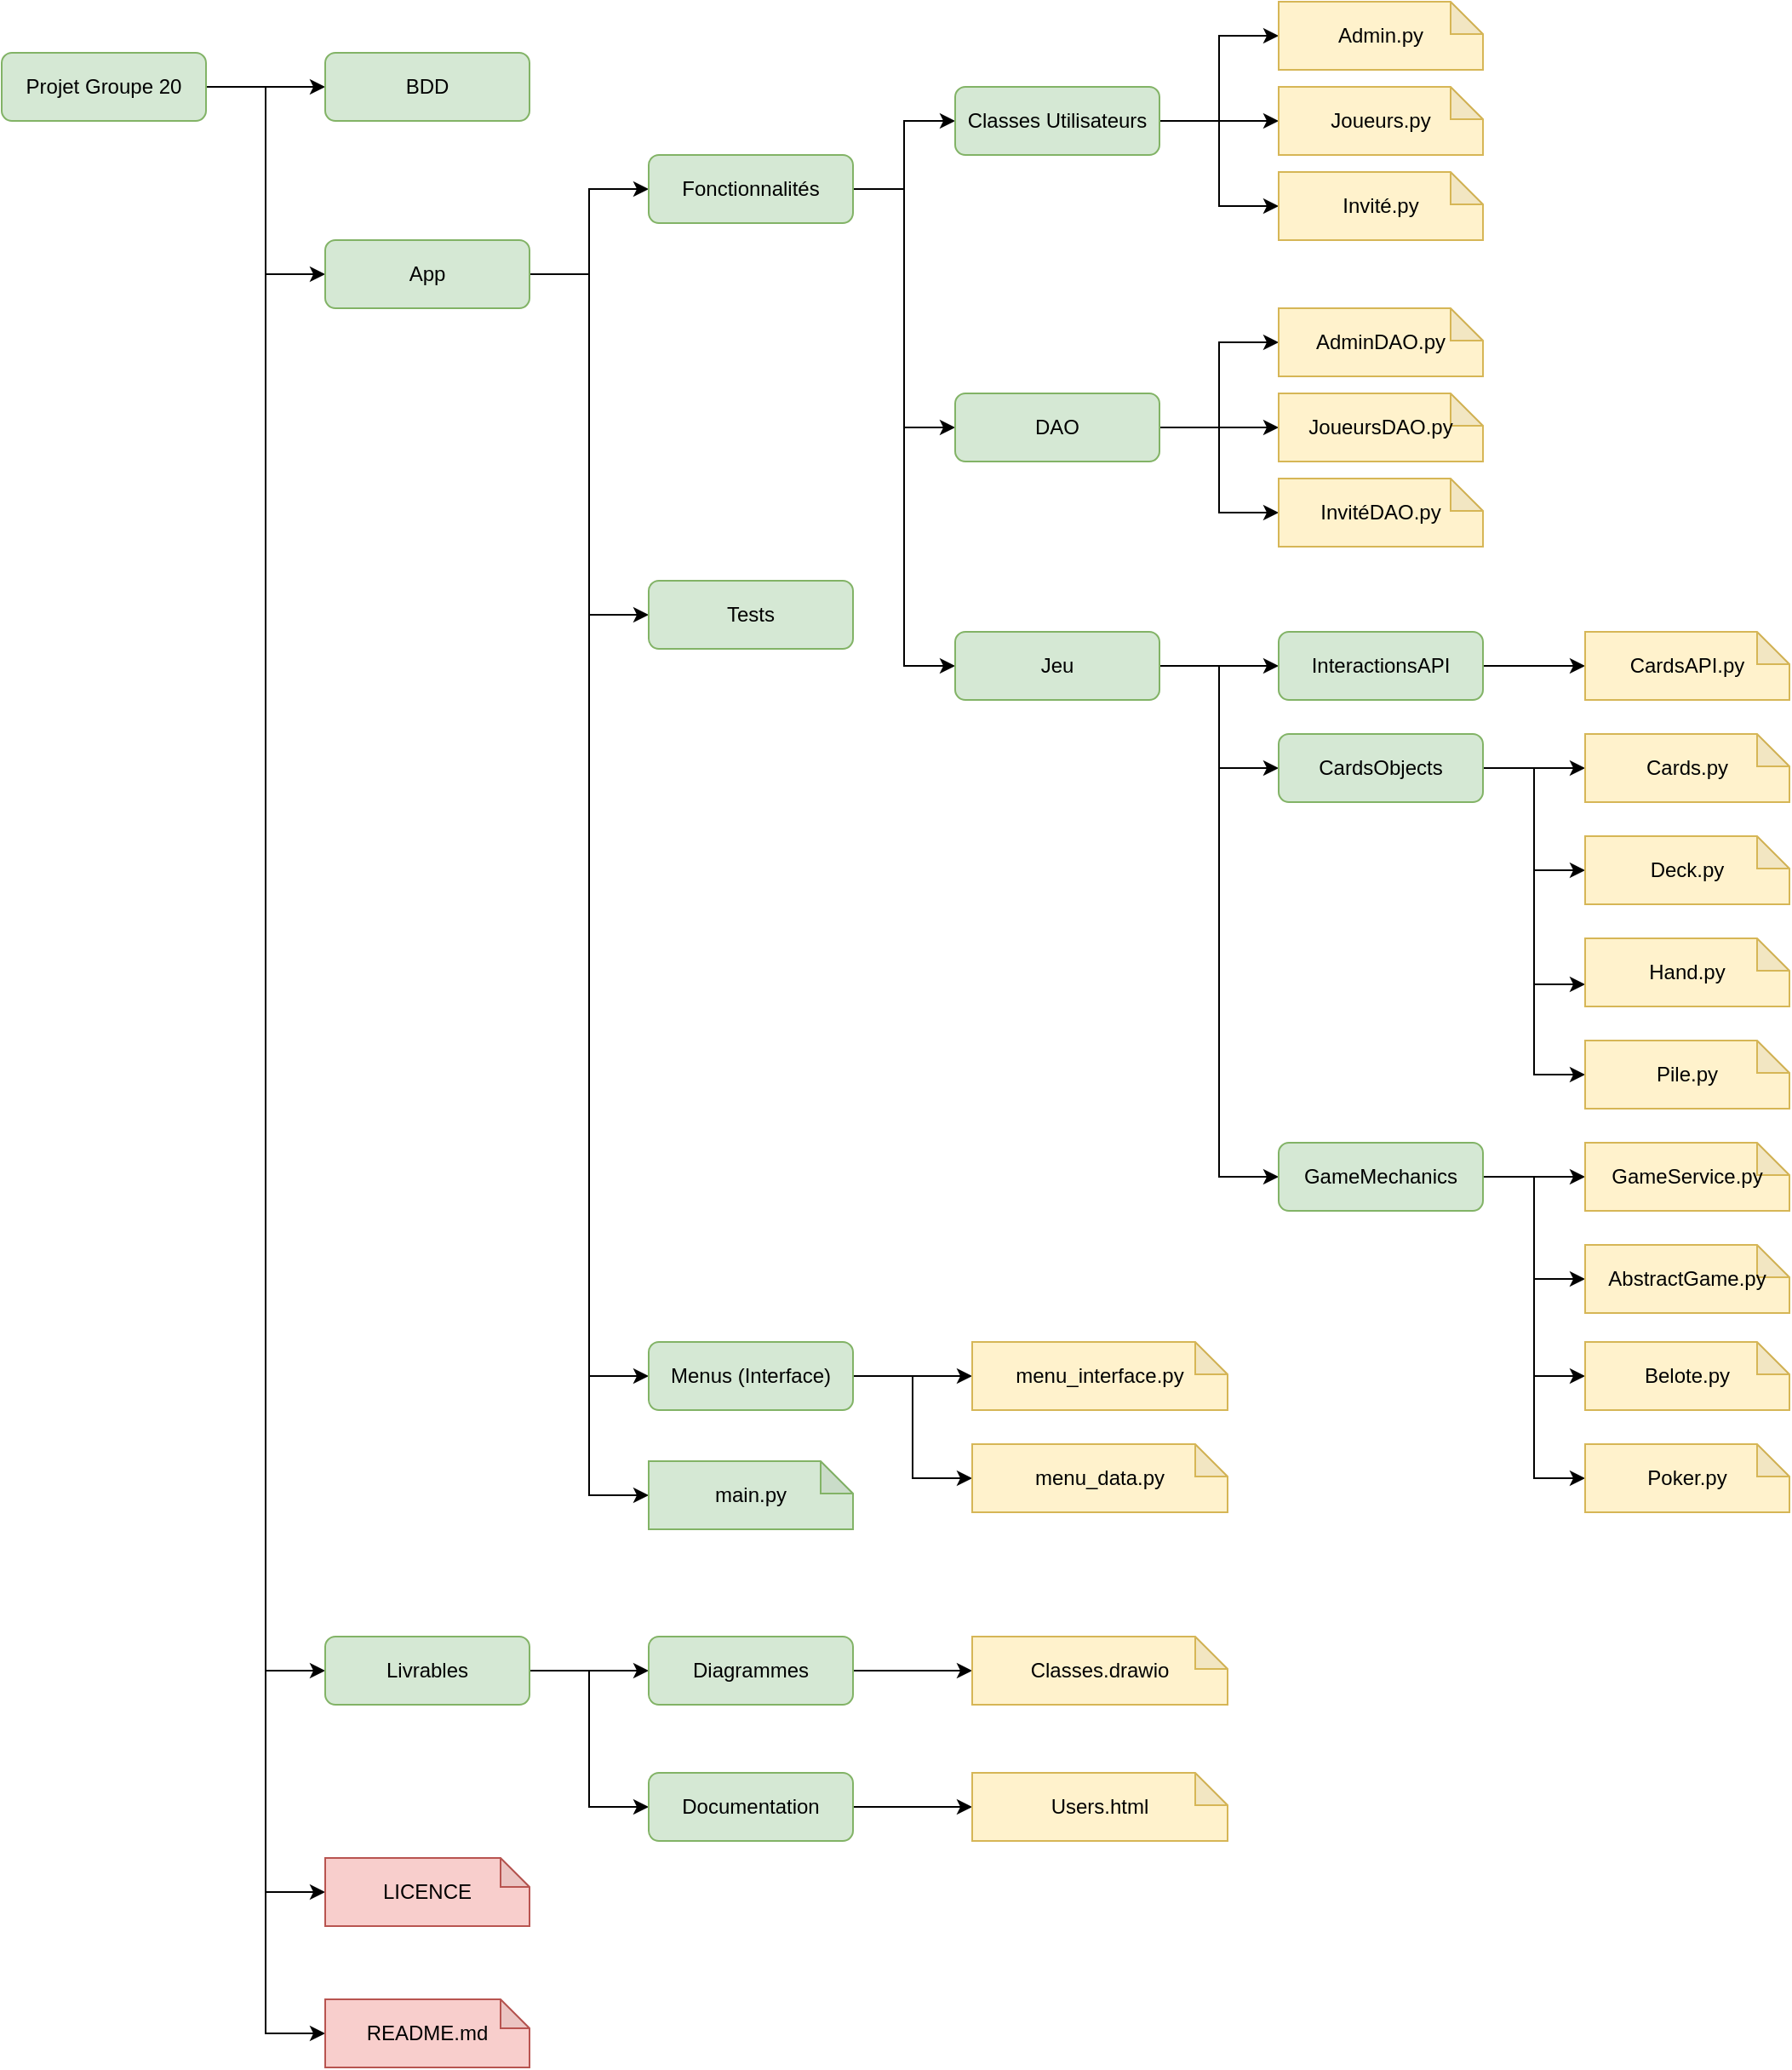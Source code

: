 <mxfile version="13.7.7" type="gitlab">
  <diagram id="L78k47U69HLxivYjufpT" name="Page-1">
    <mxGraphModel dx="1422" dy="833" grid="1" gridSize="10" guides="1" tooltips="1" connect="1" arrows="1" fold="1" page="1" pageScale="1" pageWidth="1169" pageHeight="1654" math="0" shadow="0">
      <root>
        <mxCell id="0" />
        <mxCell id="1" parent="0" />
        <mxCell id="8Qk3gI1zRfMAFnqxJvFZ-7" style="edgeStyle=orthogonalEdgeStyle;rounded=0;orthogonalLoop=1;jettySize=auto;html=1;exitX=1;exitY=0.5;exitDx=0;exitDy=0;entryX=0;entryY=0.5;entryDx=0;entryDy=0;" parent="1" source="8Qk3gI1zRfMAFnqxJvFZ-1" target="8Qk3gI1zRfMAFnqxJvFZ-2" edge="1">
          <mxGeometry relative="1" as="geometry" />
        </mxCell>
        <mxCell id="8Qk3gI1zRfMAFnqxJvFZ-8" style="edgeStyle=orthogonalEdgeStyle;rounded=0;orthogonalLoop=1;jettySize=auto;html=1;exitX=1;exitY=0.5;exitDx=0;exitDy=0;entryX=0;entryY=0.5;entryDx=0;entryDy=0;" parent="1" source="8Qk3gI1zRfMAFnqxJvFZ-1" target="8Qk3gI1zRfMAFnqxJvFZ-3" edge="1">
          <mxGeometry relative="1" as="geometry" />
        </mxCell>
        <mxCell id="8Qk3gI1zRfMAFnqxJvFZ-9" style="edgeStyle=orthogonalEdgeStyle;rounded=0;orthogonalLoop=1;jettySize=auto;html=1;exitX=1;exitY=0.5;exitDx=0;exitDy=0;entryX=0;entryY=0.5;entryDx=0;entryDy=0;" parent="1" source="8Qk3gI1zRfMAFnqxJvFZ-1" target="8Qk3gI1zRfMAFnqxJvFZ-4" edge="1">
          <mxGeometry relative="1" as="geometry" />
        </mxCell>
        <mxCell id="8Qk3gI1zRfMAFnqxJvFZ-20" style="edgeStyle=orthogonalEdgeStyle;rounded=0;orthogonalLoop=1;jettySize=auto;html=1;exitX=1;exitY=0.5;exitDx=0;exitDy=0;entryX=0;entryY=0.5;entryDx=0;entryDy=0;entryPerimeter=0;" parent="1" source="8Qk3gI1zRfMAFnqxJvFZ-1" target="8Qk3gI1zRfMAFnqxJvFZ-19" edge="1">
          <mxGeometry relative="1" as="geometry" />
        </mxCell>
        <mxCell id="3epC_5tGNAp-iQS2bgfX-2" style="edgeStyle=orthogonalEdgeStyle;rounded=0;orthogonalLoop=1;jettySize=auto;html=1;exitX=1;exitY=0.5;exitDx=0;exitDy=0;entryX=0;entryY=0.5;entryDx=0;entryDy=0;entryPerimeter=0;" edge="1" parent="1" source="8Qk3gI1zRfMAFnqxJvFZ-1" target="3epC_5tGNAp-iQS2bgfX-1">
          <mxGeometry relative="1" as="geometry" />
        </mxCell>
        <mxCell id="8Qk3gI1zRfMAFnqxJvFZ-1" value="Projet Groupe 20" style="rounded=1;whiteSpace=wrap;html=1;fillColor=#d5e8d4;strokeColor=#82b366;" parent="1" vertex="1">
          <mxGeometry x="50" y="70" width="120" height="40" as="geometry" />
        </mxCell>
        <mxCell id="8Qk3gI1zRfMAFnqxJvFZ-2" value="BDD" style="rounded=1;whiteSpace=wrap;html=1;fillColor=#d5e8d4;strokeColor=#82b366;" parent="1" vertex="1">
          <mxGeometry x="240" y="70" width="120" height="40" as="geometry" />
        </mxCell>
        <mxCell id="8Qk3gI1zRfMAFnqxJvFZ-21" style="edgeStyle=orthogonalEdgeStyle;rounded=0;orthogonalLoop=1;jettySize=auto;html=1;exitX=1;exitY=0.5;exitDx=0;exitDy=0;entryX=0;entryY=0.5;entryDx=0;entryDy=0;" parent="1" source="8Qk3gI1zRfMAFnqxJvFZ-3" target="8Qk3gI1zRfMAFnqxJvFZ-12" edge="1">
          <mxGeometry relative="1" as="geometry" />
        </mxCell>
        <mxCell id="8Qk3gI1zRfMAFnqxJvFZ-24" style="edgeStyle=orthogonalEdgeStyle;rounded=0;orthogonalLoop=1;jettySize=auto;html=1;exitX=1;exitY=0.5;exitDx=0;exitDy=0;entryX=0;entryY=0.5;entryDx=0;entryDy=0;" parent="1" source="8Qk3gI1zRfMAFnqxJvFZ-3" target="8Qk3gI1zRfMAFnqxJvFZ-16" edge="1">
          <mxGeometry relative="1" as="geometry" />
        </mxCell>
        <mxCell id="8Qk3gI1zRfMAFnqxJvFZ-25" style="edgeStyle=orthogonalEdgeStyle;rounded=0;orthogonalLoop=1;jettySize=auto;html=1;exitX=1;exitY=0.5;exitDx=0;exitDy=0;entryX=0;entryY=0.5;entryDx=0;entryDy=0;entryPerimeter=0;" parent="1" source="8Qk3gI1zRfMAFnqxJvFZ-3" target="8Qk3gI1zRfMAFnqxJvFZ-17" edge="1">
          <mxGeometry relative="1" as="geometry" />
        </mxCell>
        <mxCell id="8Qk3gI1zRfMAFnqxJvFZ-28" style="edgeStyle=orthogonalEdgeStyle;rounded=0;orthogonalLoop=1;jettySize=auto;html=1;exitX=1;exitY=0.5;exitDx=0;exitDy=0;entryX=0;entryY=0.5;entryDx=0;entryDy=0;" parent="1" source="8Qk3gI1zRfMAFnqxJvFZ-3" target="8Qk3gI1zRfMAFnqxJvFZ-14" edge="1">
          <mxGeometry relative="1" as="geometry" />
        </mxCell>
        <mxCell id="8Qk3gI1zRfMAFnqxJvFZ-3" value="App" style="rounded=1;whiteSpace=wrap;html=1;fillColor=#d5e8d4;strokeColor=#82b366;" parent="1" vertex="1">
          <mxGeometry x="240" y="180" width="120" height="40" as="geometry" />
        </mxCell>
        <mxCell id="8Qk3gI1zRfMAFnqxJvFZ-10" style="edgeStyle=orthogonalEdgeStyle;rounded=0;orthogonalLoop=1;jettySize=auto;html=1;exitX=1;exitY=0.5;exitDx=0;exitDy=0;entryX=0;entryY=0.5;entryDx=0;entryDy=0;" parent="1" source="8Qk3gI1zRfMAFnqxJvFZ-4" target="8Qk3gI1zRfMAFnqxJvFZ-5" edge="1">
          <mxGeometry relative="1" as="geometry" />
        </mxCell>
        <mxCell id="8Qk3gI1zRfMAFnqxJvFZ-11" style="edgeStyle=orthogonalEdgeStyle;rounded=0;orthogonalLoop=1;jettySize=auto;html=1;exitX=1;exitY=0.5;exitDx=0;exitDy=0;entryX=0;entryY=0.5;entryDx=0;entryDy=0;" parent="1" source="8Qk3gI1zRfMAFnqxJvFZ-4" target="8Qk3gI1zRfMAFnqxJvFZ-6" edge="1">
          <mxGeometry relative="1" as="geometry" />
        </mxCell>
        <mxCell id="8Qk3gI1zRfMAFnqxJvFZ-4" value="Livrables" style="rounded=1;whiteSpace=wrap;html=1;fillColor=#d5e8d4;strokeColor=#82b366;" parent="1" vertex="1">
          <mxGeometry x="240" y="1000" width="120" height="40" as="geometry" />
        </mxCell>
        <mxCell id="8Qk3gI1zRfMAFnqxJvFZ-43" style="edgeStyle=orthogonalEdgeStyle;rounded=0;orthogonalLoop=1;jettySize=auto;html=1;exitX=1;exitY=0.5;exitDx=0;exitDy=0;entryX=0;entryY=0.5;entryDx=0;entryDy=0;entryPerimeter=0;" parent="1" source="8Qk3gI1zRfMAFnqxJvFZ-5" target="8Qk3gI1zRfMAFnqxJvFZ-42" edge="1">
          <mxGeometry relative="1" as="geometry" />
        </mxCell>
        <mxCell id="8Qk3gI1zRfMAFnqxJvFZ-5" value="Diagrammes" style="rounded=1;whiteSpace=wrap;html=1;fillColor=#d5e8d4;strokeColor=#82b366;" parent="1" vertex="1">
          <mxGeometry x="430" y="1000" width="120" height="40" as="geometry" />
        </mxCell>
        <mxCell id="8Qk3gI1zRfMAFnqxJvFZ-45" style="edgeStyle=orthogonalEdgeStyle;rounded=0;orthogonalLoop=1;jettySize=auto;html=1;exitX=1;exitY=0.5;exitDx=0;exitDy=0;entryX=0;entryY=0.5;entryDx=0;entryDy=0;entryPerimeter=0;" parent="1" source="8Qk3gI1zRfMAFnqxJvFZ-6" target="8Qk3gI1zRfMAFnqxJvFZ-44" edge="1">
          <mxGeometry relative="1" as="geometry" />
        </mxCell>
        <mxCell id="8Qk3gI1zRfMAFnqxJvFZ-6" value="Documentation" style="rounded=1;whiteSpace=wrap;html=1;fillColor=#d5e8d4;strokeColor=#82b366;" parent="1" vertex="1">
          <mxGeometry x="430" y="1080" width="120" height="40" as="geometry" />
        </mxCell>
        <mxCell id="3epC_5tGNAp-iQS2bgfX-10" style="edgeStyle=orthogonalEdgeStyle;rounded=0;orthogonalLoop=1;jettySize=auto;html=1;exitX=1;exitY=0.5;exitDx=0;exitDy=0;entryX=0;entryY=0.5;entryDx=0;entryDy=0;" edge="1" parent="1" source="8Qk3gI1zRfMAFnqxJvFZ-12" target="3epC_5tGNAp-iQS2bgfX-6">
          <mxGeometry relative="1" as="geometry" />
        </mxCell>
        <mxCell id="3epC_5tGNAp-iQS2bgfX-12" style="edgeStyle=orthogonalEdgeStyle;rounded=0;orthogonalLoop=1;jettySize=auto;html=1;exitX=1;exitY=0.5;exitDx=0;exitDy=0;entryX=0;entryY=0.5;entryDx=0;entryDy=0;" edge="1" parent="1" source="8Qk3gI1zRfMAFnqxJvFZ-12" target="3epC_5tGNAp-iQS2bgfX-11">
          <mxGeometry relative="1" as="geometry" />
        </mxCell>
        <mxCell id="3epC_5tGNAp-iQS2bgfX-24" style="edgeStyle=orthogonalEdgeStyle;rounded=0;orthogonalLoop=1;jettySize=auto;html=1;exitX=1;exitY=0.5;exitDx=0;exitDy=0;entryX=0;entryY=0.5;entryDx=0;entryDy=0;" edge="1" parent="1" source="8Qk3gI1zRfMAFnqxJvFZ-12" target="3epC_5tGNAp-iQS2bgfX-21">
          <mxGeometry relative="1" as="geometry" />
        </mxCell>
        <mxCell id="8Qk3gI1zRfMAFnqxJvFZ-12" value="Fonctionnalités" style="rounded=1;whiteSpace=wrap;html=1;fillColor=#d5e8d4;strokeColor=#82b366;" parent="1" vertex="1">
          <mxGeometry x="430" y="130" width="120" height="40" as="geometry" />
        </mxCell>
        <mxCell id="8Qk3gI1zRfMAFnqxJvFZ-14" value="Tests" style="rounded=1;whiteSpace=wrap;html=1;fillColor=#d5e8d4;strokeColor=#82b366;" parent="1" vertex="1">
          <mxGeometry x="430" y="380" width="120" height="40" as="geometry" />
        </mxCell>
        <mxCell id="8Qk3gI1zRfMAFnqxJvFZ-34" style="edgeStyle=orthogonalEdgeStyle;rounded=0;orthogonalLoop=1;jettySize=auto;html=1;exitX=1;exitY=0.5;exitDx=0;exitDy=0;entryX=0;entryY=0.5;entryDx=0;entryDy=0;entryPerimeter=0;" parent="1" source="8Qk3gI1zRfMAFnqxJvFZ-16" target="8Qk3gI1zRfMAFnqxJvFZ-31" edge="1">
          <mxGeometry relative="1" as="geometry" />
        </mxCell>
        <mxCell id="8Qk3gI1zRfMAFnqxJvFZ-35" style="edgeStyle=orthogonalEdgeStyle;rounded=0;orthogonalLoop=1;jettySize=auto;html=1;exitX=1;exitY=0.5;exitDx=0;exitDy=0;entryX=0;entryY=0.5;entryDx=0;entryDy=0;entryPerimeter=0;" parent="1" source="8Qk3gI1zRfMAFnqxJvFZ-16" target="8Qk3gI1zRfMAFnqxJvFZ-33" edge="1">
          <mxGeometry relative="1" as="geometry" />
        </mxCell>
        <mxCell id="8Qk3gI1zRfMAFnqxJvFZ-16" value="Menus (Interface)" style="rounded=1;whiteSpace=wrap;html=1;fillColor=#d5e8d4;strokeColor=#82b366;" parent="1" vertex="1">
          <mxGeometry x="430" y="827" width="120" height="40" as="geometry" />
        </mxCell>
        <mxCell id="8Qk3gI1zRfMAFnqxJvFZ-17" value="main.py" style="shape=note;whiteSpace=wrap;html=1;backgroundOutline=1;darkOpacity=0.05;size=19;fillColor=#d5e8d4;strokeColor=#82b366;" parent="1" vertex="1">
          <mxGeometry x="430" y="897" width="120" height="40" as="geometry" />
        </mxCell>
        <mxCell id="8Qk3gI1zRfMAFnqxJvFZ-19" value="LICENCE" style="shape=note;whiteSpace=wrap;html=1;backgroundOutline=1;darkOpacity=0.05;size=17;fillColor=#f8cecc;strokeColor=#b85450;" parent="1" vertex="1">
          <mxGeometry x="240" y="1130" width="120" height="40" as="geometry" />
        </mxCell>
        <mxCell id="8Qk3gI1zRfMAFnqxJvFZ-31" value="menu_interface.py" style="shape=note;whiteSpace=wrap;html=1;backgroundOutline=1;darkOpacity=0.05;size=19;fillColor=#fff2cc;strokeColor=#d6b656;" parent="1" vertex="1">
          <mxGeometry x="620" y="827" width="150" height="40" as="geometry" />
        </mxCell>
        <mxCell id="8Qk3gI1zRfMAFnqxJvFZ-33" value="menu_data.py" style="shape=note;whiteSpace=wrap;html=1;backgroundOutline=1;darkOpacity=0.05;size=19;fillColor=#fff2cc;strokeColor=#d6b656;" parent="1" vertex="1">
          <mxGeometry x="620" y="887" width="150" height="40" as="geometry" />
        </mxCell>
        <mxCell id="8Qk3gI1zRfMAFnqxJvFZ-42" value="Classes.drawio" style="shape=note;whiteSpace=wrap;html=1;backgroundOutline=1;darkOpacity=0.05;size=19;fillColor=#fff2cc;strokeColor=#d6b656;" parent="1" vertex="1">
          <mxGeometry x="620" y="1000" width="150" height="40" as="geometry" />
        </mxCell>
        <mxCell id="8Qk3gI1zRfMAFnqxJvFZ-44" value="Users.html" style="shape=note;whiteSpace=wrap;html=1;backgroundOutline=1;darkOpacity=0.05;size=19;fillColor=#fff2cc;strokeColor=#d6b656;" parent="1" vertex="1">
          <mxGeometry x="620" y="1080" width="150" height="40" as="geometry" />
        </mxCell>
        <mxCell id="3epC_5tGNAp-iQS2bgfX-1" value="README.md" style="shape=note;whiteSpace=wrap;html=1;backgroundOutline=1;darkOpacity=0.05;size=17;fillColor=#f8cecc;strokeColor=#b85450;" vertex="1" parent="1">
          <mxGeometry x="240" y="1213" width="120" height="40" as="geometry" />
        </mxCell>
        <mxCell id="3epC_5tGNAp-iQS2bgfX-3" style="edgeStyle=orthogonalEdgeStyle;rounded=0;orthogonalLoop=1;jettySize=auto;html=1;exitX=1;exitY=0.5;exitDx=0;exitDy=0;entryX=0;entryY=0.5;entryDx=0;entryDy=0;entryPerimeter=0;" edge="1" parent="1" source="3epC_5tGNAp-iQS2bgfX-6" target="3epC_5tGNAp-iQS2bgfX-8">
          <mxGeometry relative="1" as="geometry">
            <mxPoint x="800" y="90" as="targetPoint" />
          </mxGeometry>
        </mxCell>
        <mxCell id="3epC_5tGNAp-iQS2bgfX-5" style="edgeStyle=orthogonalEdgeStyle;rounded=0;orthogonalLoop=1;jettySize=auto;html=1;exitX=1;exitY=0.5;exitDx=0;exitDy=0;entryX=0;entryY=0.5;entryDx=0;entryDy=0;entryPerimeter=0;" edge="1" parent="1" source="3epC_5tGNAp-iQS2bgfX-6" target="3epC_5tGNAp-iQS2bgfX-9">
          <mxGeometry relative="1" as="geometry" />
        </mxCell>
        <mxCell id="3epC_5tGNAp-iQS2bgfX-14" style="edgeStyle=orthogonalEdgeStyle;rounded=0;orthogonalLoop=1;jettySize=auto;html=1;exitX=1;exitY=0.5;exitDx=0;exitDy=0;entryX=0;entryY=0.5;entryDx=0;entryDy=0;entryPerimeter=0;" edge="1" parent="1" source="3epC_5tGNAp-iQS2bgfX-6" target="3epC_5tGNAp-iQS2bgfX-13">
          <mxGeometry relative="1" as="geometry" />
        </mxCell>
        <mxCell id="3epC_5tGNAp-iQS2bgfX-6" value="Classes Utilisateurs" style="rounded=1;whiteSpace=wrap;html=1;fillColor=#d5e8d4;strokeColor=#82b366;" vertex="1" parent="1">
          <mxGeometry x="610" y="90" width="120" height="40" as="geometry" />
        </mxCell>
        <mxCell id="3epC_5tGNAp-iQS2bgfX-8" value="Joueurs.py" style="shape=note;whiteSpace=wrap;html=1;backgroundOutline=1;darkOpacity=0.05;size=19;fillColor=#fff2cc;strokeColor=#d6b656;" vertex="1" parent="1">
          <mxGeometry x="800" y="90" width="120" height="40" as="geometry" />
        </mxCell>
        <mxCell id="3epC_5tGNAp-iQS2bgfX-9" value="Invité.py" style="shape=note;whiteSpace=wrap;html=1;backgroundOutline=1;darkOpacity=0.05;size=19;fillColor=#fff2cc;strokeColor=#d6b656;" vertex="1" parent="1">
          <mxGeometry x="800" y="140" width="120" height="40" as="geometry" />
        </mxCell>
        <mxCell id="3epC_5tGNAp-iQS2bgfX-18" style="edgeStyle=orthogonalEdgeStyle;rounded=0;orthogonalLoop=1;jettySize=auto;html=1;exitX=1;exitY=0.5;exitDx=0;exitDy=0;entryX=0;entryY=0.5;entryDx=0;entryDy=0;entryPerimeter=0;" edge="1" parent="1" source="3epC_5tGNAp-iQS2bgfX-11" target="3epC_5tGNAp-iQS2bgfX-15">
          <mxGeometry relative="1" as="geometry" />
        </mxCell>
        <mxCell id="3epC_5tGNAp-iQS2bgfX-19" style="edgeStyle=orthogonalEdgeStyle;rounded=0;orthogonalLoop=1;jettySize=auto;html=1;exitX=1;exitY=0.5;exitDx=0;exitDy=0;entryX=0;entryY=0.5;entryDx=0;entryDy=0;entryPerimeter=0;" edge="1" parent="1" source="3epC_5tGNAp-iQS2bgfX-11" target="3epC_5tGNAp-iQS2bgfX-17">
          <mxGeometry relative="1" as="geometry" />
        </mxCell>
        <mxCell id="3epC_5tGNAp-iQS2bgfX-20" style="edgeStyle=orthogonalEdgeStyle;rounded=0;orthogonalLoop=1;jettySize=auto;html=1;exitX=1;exitY=0.5;exitDx=0;exitDy=0;entryX=0;entryY=0.5;entryDx=0;entryDy=0;entryPerimeter=0;" edge="1" parent="1" source="3epC_5tGNAp-iQS2bgfX-11" target="3epC_5tGNAp-iQS2bgfX-16">
          <mxGeometry relative="1" as="geometry" />
        </mxCell>
        <mxCell id="3epC_5tGNAp-iQS2bgfX-11" value="DAO" style="rounded=1;whiteSpace=wrap;html=1;fillColor=#d5e8d4;strokeColor=#82b366;" vertex="1" parent="1">
          <mxGeometry x="610" y="270" width="120" height="40" as="geometry" />
        </mxCell>
        <mxCell id="3epC_5tGNAp-iQS2bgfX-13" value="Admin.py" style="shape=note;whiteSpace=wrap;html=1;backgroundOutline=1;darkOpacity=0.05;size=19;fillColor=#fff2cc;strokeColor=#d6b656;" vertex="1" parent="1">
          <mxGeometry x="800" y="40" width="120" height="40" as="geometry" />
        </mxCell>
        <mxCell id="3epC_5tGNAp-iQS2bgfX-15" value="JoueursDAO.py" style="shape=note;whiteSpace=wrap;html=1;backgroundOutline=1;darkOpacity=0.05;size=19;fillColor=#fff2cc;strokeColor=#d6b656;" vertex="1" parent="1">
          <mxGeometry x="800" y="270" width="120" height="40" as="geometry" />
        </mxCell>
        <mxCell id="3epC_5tGNAp-iQS2bgfX-16" value="InvitéDAO.py" style="shape=note;whiteSpace=wrap;html=1;backgroundOutline=1;darkOpacity=0.05;size=19;fillColor=#fff2cc;strokeColor=#d6b656;" vertex="1" parent="1">
          <mxGeometry x="800" y="320" width="120" height="40" as="geometry" />
        </mxCell>
        <mxCell id="3epC_5tGNAp-iQS2bgfX-17" value="AdminDAO.py" style="shape=note;whiteSpace=wrap;html=1;backgroundOutline=1;darkOpacity=0.05;size=19;fillColor=#fff2cc;strokeColor=#d6b656;" vertex="1" parent="1">
          <mxGeometry x="800" y="220" width="120" height="40" as="geometry" />
        </mxCell>
        <mxCell id="3epC_5tGNAp-iQS2bgfX-23" style="edgeStyle=orthogonalEdgeStyle;rounded=0;orthogonalLoop=1;jettySize=auto;html=1;exitX=1;exitY=0.5;exitDx=0;exitDy=0;" edge="1" parent="1" source="3epC_5tGNAp-iQS2bgfX-21" target="3epC_5tGNAp-iQS2bgfX-22">
          <mxGeometry relative="1" as="geometry" />
        </mxCell>
        <mxCell id="3epC_5tGNAp-iQS2bgfX-28" style="edgeStyle=orthogonalEdgeStyle;rounded=0;orthogonalLoop=1;jettySize=auto;html=1;exitX=1;exitY=0.5;exitDx=0;exitDy=0;entryX=0;entryY=0.5;entryDx=0;entryDy=0;" edge="1" parent="1" source="3epC_5tGNAp-iQS2bgfX-21" target="3epC_5tGNAp-iQS2bgfX-27">
          <mxGeometry relative="1" as="geometry" />
        </mxCell>
        <mxCell id="3epC_5tGNAp-iQS2bgfX-39" style="edgeStyle=orthogonalEdgeStyle;rounded=0;orthogonalLoop=1;jettySize=auto;html=1;exitX=1;exitY=0.5;exitDx=0;exitDy=0;entryX=0;entryY=0.5;entryDx=0;entryDy=0;" edge="1" parent="1" source="3epC_5tGNAp-iQS2bgfX-21" target="3epC_5tGNAp-iQS2bgfX-38">
          <mxGeometry relative="1" as="geometry" />
        </mxCell>
        <mxCell id="3epC_5tGNAp-iQS2bgfX-21" value="Jeu" style="rounded=1;whiteSpace=wrap;html=1;fillColor=#d5e8d4;strokeColor=#82b366;" vertex="1" parent="1">
          <mxGeometry x="610" y="410" width="120" height="40" as="geometry" />
        </mxCell>
        <mxCell id="3epC_5tGNAp-iQS2bgfX-26" style="edgeStyle=orthogonalEdgeStyle;rounded=0;orthogonalLoop=1;jettySize=auto;html=1;exitX=1;exitY=0.5;exitDx=0;exitDy=0;entryX=0;entryY=0.5;entryDx=0;entryDy=0;entryPerimeter=0;" edge="1" parent="1" source="3epC_5tGNAp-iQS2bgfX-22" target="3epC_5tGNAp-iQS2bgfX-25">
          <mxGeometry relative="1" as="geometry" />
        </mxCell>
        <mxCell id="3epC_5tGNAp-iQS2bgfX-22" value="InteractionsAPI" style="rounded=1;whiteSpace=wrap;html=1;fillColor=#d5e8d4;strokeColor=#82b366;" vertex="1" parent="1">
          <mxGeometry x="800" y="410" width="120" height="40" as="geometry" />
        </mxCell>
        <mxCell id="3epC_5tGNAp-iQS2bgfX-25" value="CardsAPI.py" style="shape=note;whiteSpace=wrap;html=1;backgroundOutline=1;darkOpacity=0.05;size=19;fillColor=#fff2cc;strokeColor=#d6b656;" vertex="1" parent="1">
          <mxGeometry x="980" y="410" width="120" height="40" as="geometry" />
        </mxCell>
        <mxCell id="3epC_5tGNAp-iQS2bgfX-32" style="edgeStyle=orthogonalEdgeStyle;rounded=0;orthogonalLoop=1;jettySize=auto;html=1;exitX=1;exitY=0.5;exitDx=0;exitDy=0;entryX=0;entryY=0.5;entryDx=0;entryDy=0;entryPerimeter=0;" edge="1" parent="1" source="3epC_5tGNAp-iQS2bgfX-27" target="3epC_5tGNAp-iQS2bgfX-30">
          <mxGeometry relative="1" as="geometry" />
        </mxCell>
        <mxCell id="3epC_5tGNAp-iQS2bgfX-33" style="edgeStyle=orthogonalEdgeStyle;rounded=0;orthogonalLoop=1;jettySize=auto;html=1;exitX=1;exitY=0.5;exitDx=0;exitDy=0;entryX=0;entryY=0.5;entryDx=0;entryDy=0;entryPerimeter=0;" edge="1" parent="1" source="3epC_5tGNAp-iQS2bgfX-27" target="3epC_5tGNAp-iQS2bgfX-31">
          <mxGeometry relative="1" as="geometry" />
        </mxCell>
        <mxCell id="3epC_5tGNAp-iQS2bgfX-36" style="edgeStyle=orthogonalEdgeStyle;rounded=0;orthogonalLoop=1;jettySize=auto;html=1;exitX=1;exitY=0.5;exitDx=0;exitDy=0;entryX=0;entryY=0.5;entryDx=0;entryDy=0;entryPerimeter=0;" edge="1" parent="1" source="3epC_5tGNAp-iQS2bgfX-27" target="3epC_5tGNAp-iQS2bgfX-35">
          <mxGeometry relative="1" as="geometry" />
        </mxCell>
        <mxCell id="3epC_5tGNAp-iQS2bgfX-37" style="edgeStyle=orthogonalEdgeStyle;rounded=0;orthogonalLoop=1;jettySize=auto;html=1;exitX=1;exitY=0.5;exitDx=0;exitDy=0;entryX=0;entryY=0.675;entryDx=0;entryDy=0;entryPerimeter=0;" edge="1" parent="1" source="3epC_5tGNAp-iQS2bgfX-27" target="3epC_5tGNAp-iQS2bgfX-34">
          <mxGeometry relative="1" as="geometry" />
        </mxCell>
        <mxCell id="3epC_5tGNAp-iQS2bgfX-27" value="CardsObjects" style="rounded=1;whiteSpace=wrap;html=1;fillColor=#d5e8d4;strokeColor=#82b366;" vertex="1" parent="1">
          <mxGeometry x="800" y="470" width="120" height="40" as="geometry" />
        </mxCell>
        <mxCell id="3epC_5tGNAp-iQS2bgfX-30" value="Cards.py" style="shape=note;whiteSpace=wrap;html=1;backgroundOutline=1;darkOpacity=0.05;size=19;fillColor=#fff2cc;strokeColor=#d6b656;" vertex="1" parent="1">
          <mxGeometry x="980" y="470" width="120" height="40" as="geometry" />
        </mxCell>
        <mxCell id="3epC_5tGNAp-iQS2bgfX-31" value="Deck.py" style="shape=note;whiteSpace=wrap;html=1;backgroundOutline=1;darkOpacity=0.05;size=19;fillColor=#fff2cc;strokeColor=#d6b656;" vertex="1" parent="1">
          <mxGeometry x="980" y="530" width="120" height="40" as="geometry" />
        </mxCell>
        <mxCell id="3epC_5tGNAp-iQS2bgfX-34" value="Hand.py" style="shape=note;whiteSpace=wrap;html=1;backgroundOutline=1;darkOpacity=0.05;size=19;fillColor=#fff2cc;strokeColor=#d6b656;" vertex="1" parent="1">
          <mxGeometry x="980" y="590" width="120" height="40" as="geometry" />
        </mxCell>
        <mxCell id="3epC_5tGNAp-iQS2bgfX-35" value="Pile.py" style="shape=note;whiteSpace=wrap;html=1;backgroundOutline=1;darkOpacity=0.05;size=19;fillColor=#fff2cc;strokeColor=#d6b656;" vertex="1" parent="1">
          <mxGeometry x="980" y="650" width="120" height="40" as="geometry" />
        </mxCell>
        <mxCell id="3epC_5tGNAp-iQS2bgfX-44" style="edgeStyle=orthogonalEdgeStyle;rounded=0;orthogonalLoop=1;jettySize=auto;html=1;exitX=1;exitY=0.5;exitDx=0;exitDy=0;entryX=0;entryY=0.5;entryDx=0;entryDy=0;entryPerimeter=0;" edge="1" parent="1" source="3epC_5tGNAp-iQS2bgfX-38" target="3epC_5tGNAp-iQS2bgfX-40">
          <mxGeometry relative="1" as="geometry" />
        </mxCell>
        <mxCell id="3epC_5tGNAp-iQS2bgfX-45" style="edgeStyle=orthogonalEdgeStyle;rounded=0;orthogonalLoop=1;jettySize=auto;html=1;exitX=1;exitY=0.5;exitDx=0;exitDy=0;entryX=0;entryY=0.5;entryDx=0;entryDy=0;entryPerimeter=0;" edge="1" parent="1" source="3epC_5tGNAp-iQS2bgfX-38" target="3epC_5tGNAp-iQS2bgfX-41">
          <mxGeometry relative="1" as="geometry" />
        </mxCell>
        <mxCell id="3epC_5tGNAp-iQS2bgfX-46" style="edgeStyle=orthogonalEdgeStyle;rounded=0;orthogonalLoop=1;jettySize=auto;html=1;exitX=1;exitY=0.5;exitDx=0;exitDy=0;entryX=0;entryY=0.5;entryDx=0;entryDy=0;entryPerimeter=0;" edge="1" parent="1" source="3epC_5tGNAp-iQS2bgfX-38" target="3epC_5tGNAp-iQS2bgfX-42">
          <mxGeometry relative="1" as="geometry" />
        </mxCell>
        <mxCell id="3epC_5tGNAp-iQS2bgfX-47" style="edgeStyle=orthogonalEdgeStyle;rounded=0;orthogonalLoop=1;jettySize=auto;html=1;exitX=1;exitY=0.5;exitDx=0;exitDy=0;entryX=0;entryY=0.5;entryDx=0;entryDy=0;entryPerimeter=0;" edge="1" parent="1" source="3epC_5tGNAp-iQS2bgfX-38" target="3epC_5tGNAp-iQS2bgfX-43">
          <mxGeometry relative="1" as="geometry" />
        </mxCell>
        <mxCell id="3epC_5tGNAp-iQS2bgfX-38" value="GameMechanics" style="rounded=1;whiteSpace=wrap;html=1;fillColor=#d5e8d4;strokeColor=#82b366;" vertex="1" parent="1">
          <mxGeometry x="800" y="710" width="120" height="40" as="geometry" />
        </mxCell>
        <mxCell id="3epC_5tGNAp-iQS2bgfX-40" value="GameService.py" style="shape=note;whiteSpace=wrap;html=1;backgroundOutline=1;darkOpacity=0.05;size=19;fillColor=#fff2cc;strokeColor=#d6b656;" vertex="1" parent="1">
          <mxGeometry x="980" y="710" width="120" height="40" as="geometry" />
        </mxCell>
        <mxCell id="3epC_5tGNAp-iQS2bgfX-41" value="AbstractGame.py" style="shape=note;whiteSpace=wrap;html=1;backgroundOutline=1;darkOpacity=0.05;size=19;fillColor=#fff2cc;strokeColor=#d6b656;" vertex="1" parent="1">
          <mxGeometry x="980" y="770" width="120" height="40" as="geometry" />
        </mxCell>
        <mxCell id="3epC_5tGNAp-iQS2bgfX-42" value="Belote.py" style="shape=note;whiteSpace=wrap;html=1;backgroundOutline=1;darkOpacity=0.05;size=19;fillColor=#fff2cc;strokeColor=#d6b656;" vertex="1" parent="1">
          <mxGeometry x="980" y="827" width="120" height="40" as="geometry" />
        </mxCell>
        <mxCell id="3epC_5tGNAp-iQS2bgfX-43" value="Poker.py" style="shape=note;whiteSpace=wrap;html=1;backgroundOutline=1;darkOpacity=0.05;size=19;fillColor=#fff2cc;strokeColor=#d6b656;" vertex="1" parent="1">
          <mxGeometry x="980" y="887" width="120" height="40" as="geometry" />
        </mxCell>
      </root>
    </mxGraphModel>
  </diagram>
</mxfile>
